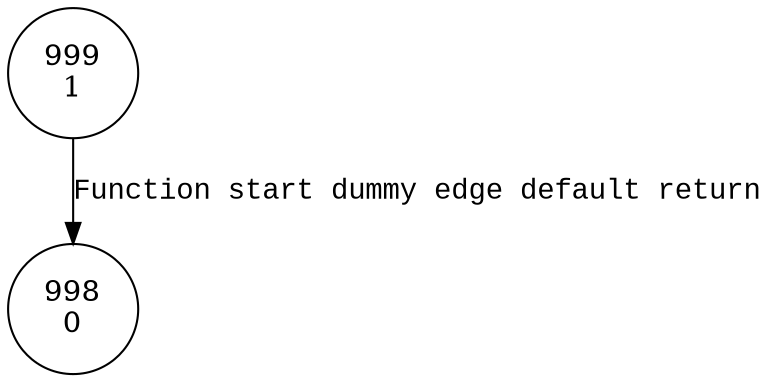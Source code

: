 digraph MIPS64_r_info {
999 [shape="circle" label="999\n1"]
998 [shape="circle" label="998\n0"]
999 -> 998 [label="Function start dummy edge default return" fontname="Courier New"]
}
